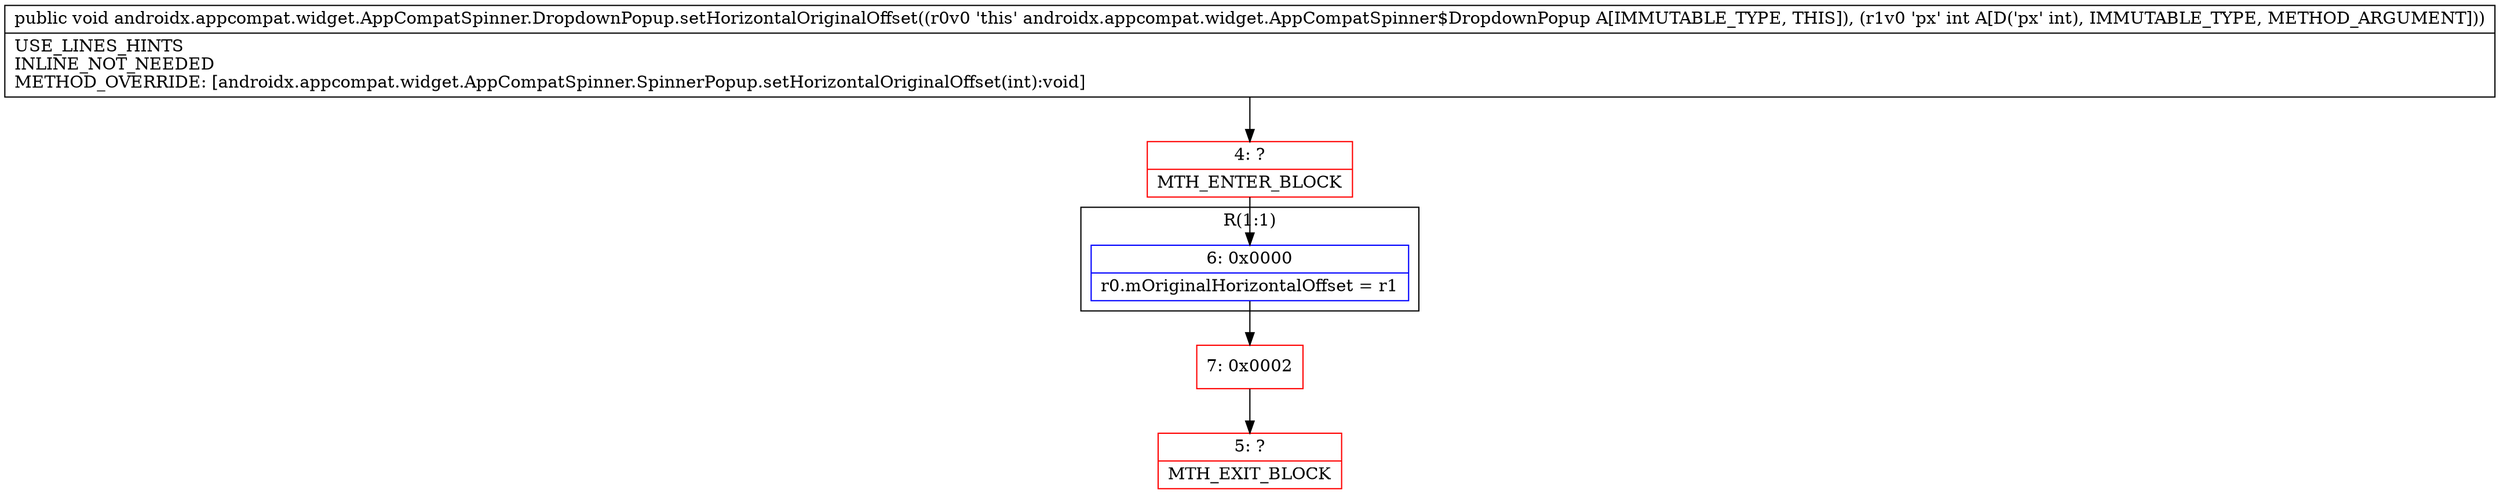 digraph "CFG forandroidx.appcompat.widget.AppCompatSpinner.DropdownPopup.setHorizontalOriginalOffset(I)V" {
subgraph cluster_Region_1410775982 {
label = "R(1:1)";
node [shape=record,color=blue];
Node_6 [shape=record,label="{6\:\ 0x0000|r0.mOriginalHorizontalOffset = r1\l}"];
}
Node_4 [shape=record,color=red,label="{4\:\ ?|MTH_ENTER_BLOCK\l}"];
Node_7 [shape=record,color=red,label="{7\:\ 0x0002}"];
Node_5 [shape=record,color=red,label="{5\:\ ?|MTH_EXIT_BLOCK\l}"];
MethodNode[shape=record,label="{public void androidx.appcompat.widget.AppCompatSpinner.DropdownPopup.setHorizontalOriginalOffset((r0v0 'this' androidx.appcompat.widget.AppCompatSpinner$DropdownPopup A[IMMUTABLE_TYPE, THIS]), (r1v0 'px' int A[D('px' int), IMMUTABLE_TYPE, METHOD_ARGUMENT]))  | USE_LINES_HINTS\lINLINE_NOT_NEEDED\lMETHOD_OVERRIDE: [androidx.appcompat.widget.AppCompatSpinner.SpinnerPopup.setHorizontalOriginalOffset(int):void]\l}"];
MethodNode -> Node_4;Node_6 -> Node_7;
Node_4 -> Node_6;
Node_7 -> Node_5;
}


